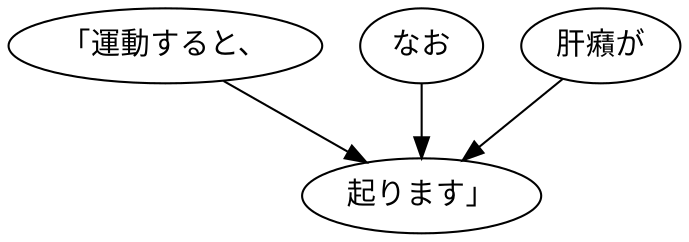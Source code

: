 digraph graph5401 {
	node0 [label="「運動すると、"];
	node1 [label="なお"];
	node2 [label="肝癪が"];
	node3 [label="起ります」"];
	node0 -> node3;
	node1 -> node3;
	node2 -> node3;
}
